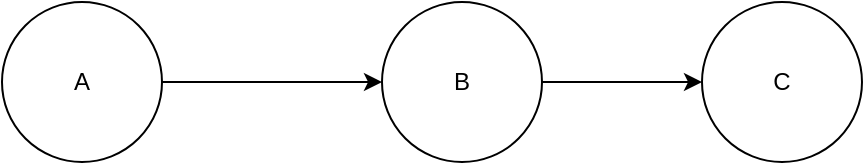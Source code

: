<mxfile>
    <diagram id="btoxd4S9-UjTrWrv2jjD" name="Página-1">
        <mxGraphModel dx="1066" dy="467" grid="1" gridSize="10" guides="1" tooltips="1" connect="1" arrows="1" fold="1" page="1" pageScale="1" pageWidth="827" pageHeight="1169" math="0" shadow="0">
            <root>
                <mxCell id="0"/>
                <mxCell id="1" parent="0"/>
                <mxCell id="17" value="" style="edgeStyle=none;html=1;" edge="1" parent="1" source="2" target="15">
                    <mxGeometry relative="1" as="geometry"/>
                </mxCell>
                <mxCell id="2" value="B" style="ellipse;whiteSpace=wrap;html=1;aspect=fixed;" parent="1" vertex="1">
                    <mxGeometry x="440" y="120" width="80" height="80" as="geometry"/>
                </mxCell>
                <mxCell id="16" value="" style="edgeStyle=none;html=1;" edge="1" parent="1" source="3" target="2">
                    <mxGeometry relative="1" as="geometry"/>
                </mxCell>
                <mxCell id="3" value="A" style="ellipse;whiteSpace=wrap;html=1;aspect=fixed;" parent="1" vertex="1">
                    <mxGeometry x="250" y="120" width="80" height="80" as="geometry"/>
                </mxCell>
                <mxCell id="15" value="C" style="ellipse;whiteSpace=wrap;html=1;aspect=fixed;" vertex="1" parent="1">
                    <mxGeometry x="600" y="120" width="80" height="80" as="geometry"/>
                </mxCell>
            </root>
        </mxGraphModel>
    </diagram>
    <diagram id="AgCdfciWAQYjDIACo9Dy" name="Página-2">
        <mxGraphModel dx="482" dy="549" grid="1" gridSize="10" guides="1" tooltips="1" connect="1" arrows="1" fold="1" page="1" pageScale="1" pageWidth="827" pageHeight="1169" math="0" shadow="0">
            <root>
                <mxCell id="0"/>
                <mxCell id="1" parent="0"/>
                <mxCell id="A74JrQSNL-aJe847g_Vh-2" value="" style="rounded=0;whiteSpace=wrap;html=1;strokeColor=#FF0000;" vertex="1" parent="1">
                    <mxGeometry x="294" y="80" width="240" height="60" as="geometry"/>
                </mxCell>
                <mxCell id="A74JrQSNL-aJe847g_Vh-3" value="" style="ellipse;whiteSpace=wrap;html=1;aspect=fixed;strokeColor=#FF0000;" vertex="1" parent="1">
                    <mxGeometry x="294" y="80" width="60" height="60" as="geometry"/>
                </mxCell>
                <mxCell id="A74JrQSNL-aJe847g_Vh-4" value="" style="ellipse;whiteSpace=wrap;html=1;aspect=fixed;strokeColor=#FF0000;" vertex="1" parent="1">
                    <mxGeometry x="354" y="80" width="60" height="60" as="geometry"/>
                </mxCell>
                <mxCell id="A74JrQSNL-aJe847g_Vh-5" value="" style="ellipse;whiteSpace=wrap;html=1;aspect=fixed;strokeColor=#FF0000;" vertex="1" parent="1">
                    <mxGeometry x="414" y="80" width="60" height="60" as="geometry"/>
                </mxCell>
                <mxCell id="A74JrQSNL-aJe847g_Vh-6" value="" style="ellipse;whiteSpace=wrap;html=1;aspect=fixed;strokeColor=#FF0000;" vertex="1" parent="1">
                    <mxGeometry x="474" y="80" width="60" height="60" as="geometry"/>
                </mxCell>
                <mxCell id="A74JrQSNL-aJe847g_Vh-7" value="" style="rounded=0;whiteSpace=wrap;html=1;strokeColor=#FF0000;" vertex="1" parent="1">
                    <mxGeometry x="294" y="320" width="240" height="60" as="geometry"/>
                </mxCell>
                <mxCell id="l-5tELJEjBIoEJD1vR1S-1" style="edgeStyle=none;html=1;exitX=0.5;exitY=1;exitDx=0;exitDy=0;entryX=0.125;entryY=0.046;entryDx=0;entryDy=0;entryPerimeter=0;" edge="1" parent="1" source="A74JrQSNL-aJe847g_Vh-8" target="A74JrQSNL-aJe847g_Vh-7">
                    <mxGeometry relative="1" as="geometry"/>
                </mxCell>
                <mxCell id="A74JrQSNL-aJe847g_Vh-8" value="" style="ellipse;whiteSpace=wrap;html=1;aspect=fixed;strokeColor=#FF0000;" vertex="1" parent="1">
                    <mxGeometry x="294" y="190" width="60" height="60" as="geometry"/>
                </mxCell>
                <mxCell id="l-5tELJEjBIoEJD1vR1S-2" style="edgeStyle=none;html=1;exitX=0.5;exitY=1;exitDx=0;exitDy=0;entryX=0.375;entryY=0.026;entryDx=0;entryDy=0;entryPerimeter=0;" edge="1" parent="1" source="A74JrQSNL-aJe847g_Vh-9" target="A74JrQSNL-aJe847g_Vh-7">
                    <mxGeometry relative="1" as="geometry"/>
                </mxCell>
                <mxCell id="A74JrQSNL-aJe847g_Vh-9" value="" style="ellipse;whiteSpace=wrap;html=1;aspect=fixed;strokeColor=#FF0000;" vertex="1" parent="1">
                    <mxGeometry x="354" y="190" width="60" height="60" as="geometry"/>
                </mxCell>
                <mxCell id="l-5tELJEjBIoEJD1vR1S-3" style="edgeStyle=none;html=1;exitX=0.5;exitY=1;exitDx=0;exitDy=0;entryX=0.634;entryY=0.046;entryDx=0;entryDy=0;entryPerimeter=0;" edge="1" parent="1" source="A74JrQSNL-aJe847g_Vh-10" target="A74JrQSNL-aJe847g_Vh-7">
                    <mxGeometry relative="1" as="geometry"/>
                </mxCell>
                <mxCell id="A74JrQSNL-aJe847g_Vh-10" value="" style="ellipse;whiteSpace=wrap;html=1;aspect=fixed;strokeColor=#FF0000;" vertex="1" parent="1">
                    <mxGeometry x="414" y="190" width="60" height="60" as="geometry"/>
                </mxCell>
                <mxCell id="l-5tELJEjBIoEJD1vR1S-5" style="edgeStyle=none;html=1;exitX=0.5;exitY=1;exitDx=0;exitDy=0;entryX=0.894;entryY=0.105;entryDx=0;entryDy=0;entryPerimeter=0;" edge="1" parent="1" source="A74JrQSNL-aJe847g_Vh-11" target="A74JrQSNL-aJe847g_Vh-7">
                    <mxGeometry relative="1" as="geometry"/>
                </mxCell>
                <mxCell id="A74JrQSNL-aJe847g_Vh-11" value="" style="ellipse;whiteSpace=wrap;html=1;aspect=fixed;strokeColor=#FF0000;" vertex="1" parent="1">
                    <mxGeometry x="474" y="190" width="60" height="60" as="geometry"/>
                </mxCell>
            </root>
        </mxGraphModel>
    </diagram>
</mxfile>